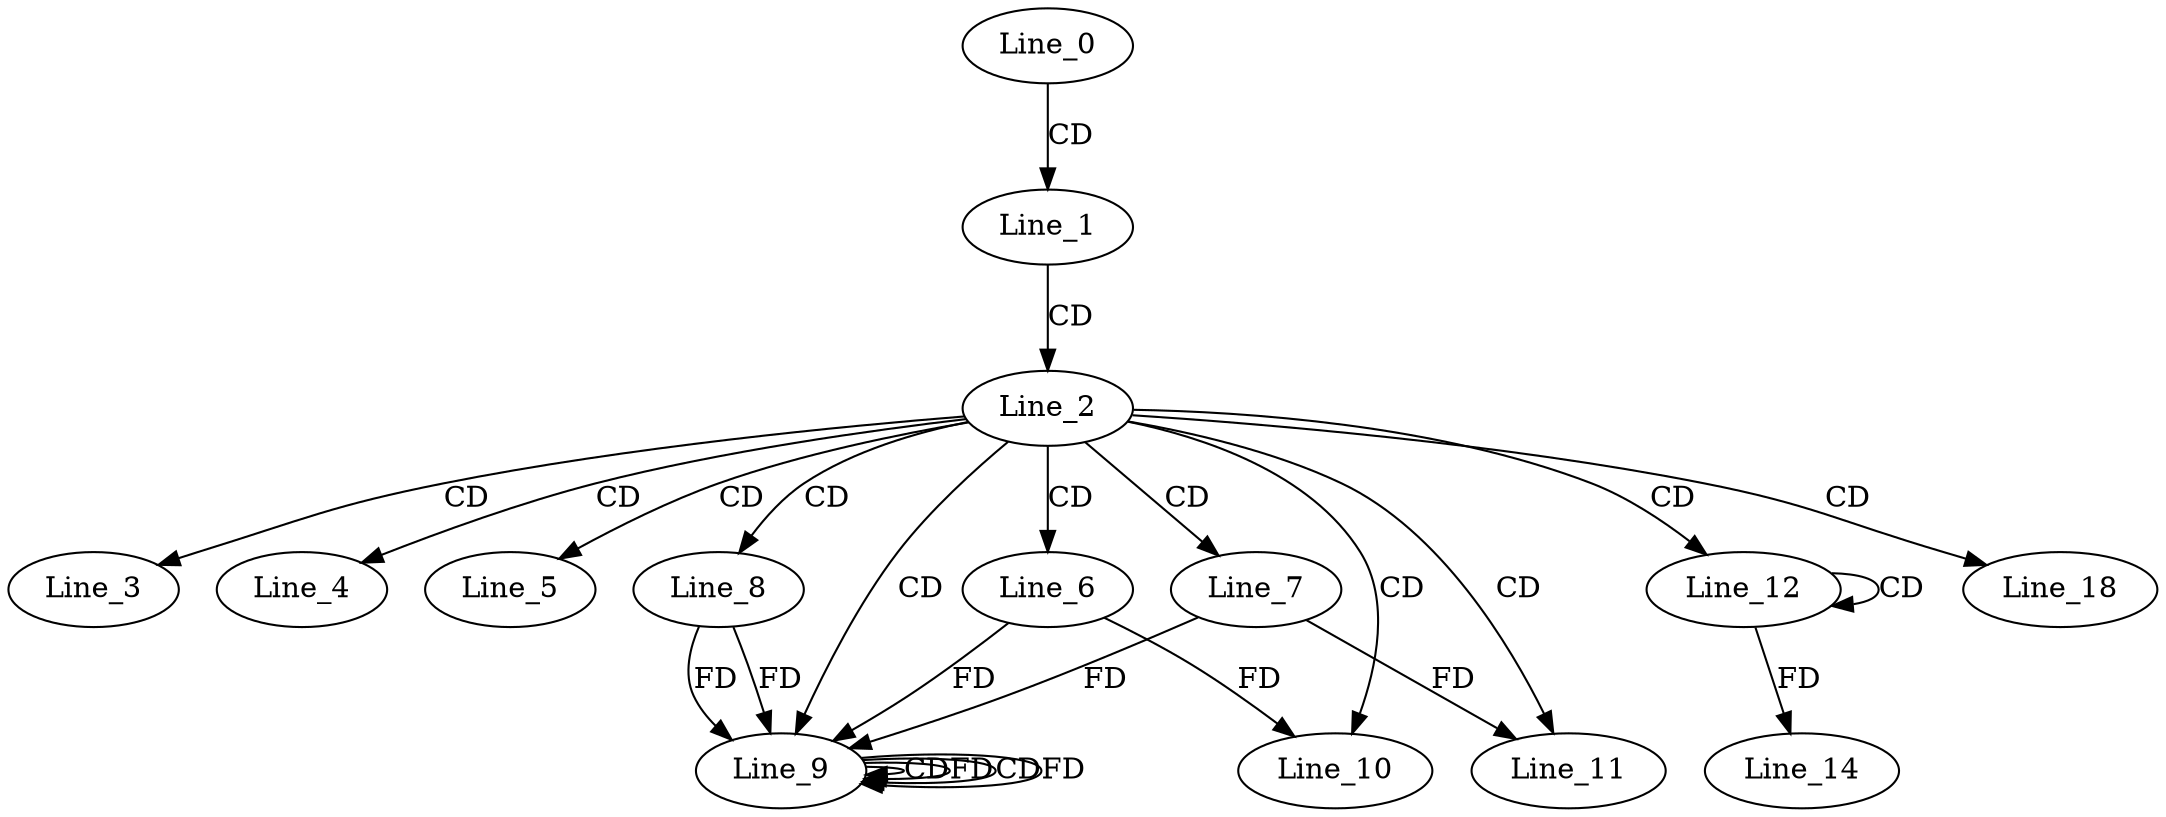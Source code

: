 digraph G {
  Line_0;
  Line_1;
  Line_2;
  Line_3;
  Line_4;
  Line_5;
  Line_6;
  Line_7;
  Line_8;
  Line_9;
  Line_9;
  Line_9;
  Line_9;
  Line_10;
  Line_11;
  Line_12;
  Line_12;
  Line_14;
  Line_18;
  Line_0 -> Line_1 [ label="CD" ];
  Line_1 -> Line_2 [ label="CD" ];
  Line_2 -> Line_3 [ label="CD" ];
  Line_2 -> Line_4 [ label="CD" ];
  Line_2 -> Line_5 [ label="CD" ];
  Line_2 -> Line_6 [ label="CD" ];
  Line_2 -> Line_7 [ label="CD" ];
  Line_2 -> Line_8 [ label="CD" ];
  Line_2 -> Line_9 [ label="CD" ];
  Line_9 -> Line_9 [ label="CD" ];
  Line_9 -> Line_9 [ label="FD" ];
  Line_8 -> Line_9 [ label="FD" ];
  Line_6 -> Line_9 [ label="FD" ];
  Line_9 -> Line_9 [ label="CD" ];
  Line_7 -> Line_9 [ label="FD" ];
  Line_9 -> Line_9 [ label="FD" ];
  Line_8 -> Line_9 [ label="FD" ];
  Line_2 -> Line_10 [ label="CD" ];
  Line_6 -> Line_10 [ label="FD" ];
  Line_2 -> Line_11 [ label="CD" ];
  Line_7 -> Line_11 [ label="FD" ];
  Line_2 -> Line_12 [ label="CD" ];
  Line_12 -> Line_12 [ label="CD" ];
  Line_12 -> Line_14 [ label="FD" ];
  Line_2 -> Line_18 [ label="CD" ];
}
